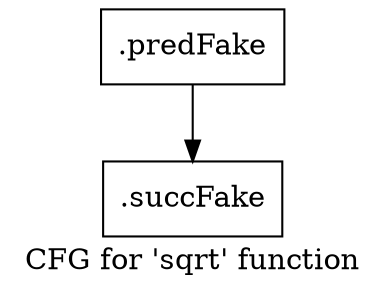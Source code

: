 digraph "CFG for 'sqrt' function" {
	label="CFG for 'sqrt' function";

	Node0x4ea8bd0 [shape=record,filename="",linenumber="",label="{.predFake}"];
	Node0x4ea8bd0 -> Node0x4ee6d50[ callList="10:275" memoryops="; ; ; ; ; ; ; ; ; ; ; ; ; ; ; ; ; ; ; ; ; ; ; ; ; " filename="../../../../../src/ban_s3.cpp" execusionnum="0"];
	Node0x4ee6d50 [shape=record,filename="../../../../../src/ban_s3.cpp",linenumber="287",label="{.succFake}"];
}
